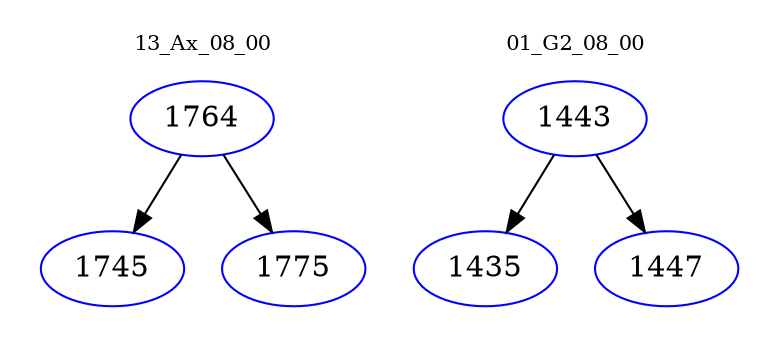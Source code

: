 digraph{
subgraph cluster_0 {
color = white
label = "13_Ax_08_00";
fontsize=10;
T0_1764 [label="1764", color="blue"]
T0_1764 -> T0_1745 [color="black"]
T0_1745 [label="1745", color="blue"]
T0_1764 -> T0_1775 [color="black"]
T0_1775 [label="1775", color="blue"]
}
subgraph cluster_1 {
color = white
label = "01_G2_08_00";
fontsize=10;
T1_1443 [label="1443", color="blue"]
T1_1443 -> T1_1435 [color="black"]
T1_1435 [label="1435", color="blue"]
T1_1443 -> T1_1447 [color="black"]
T1_1447 [label="1447", color="blue"]
}
}
